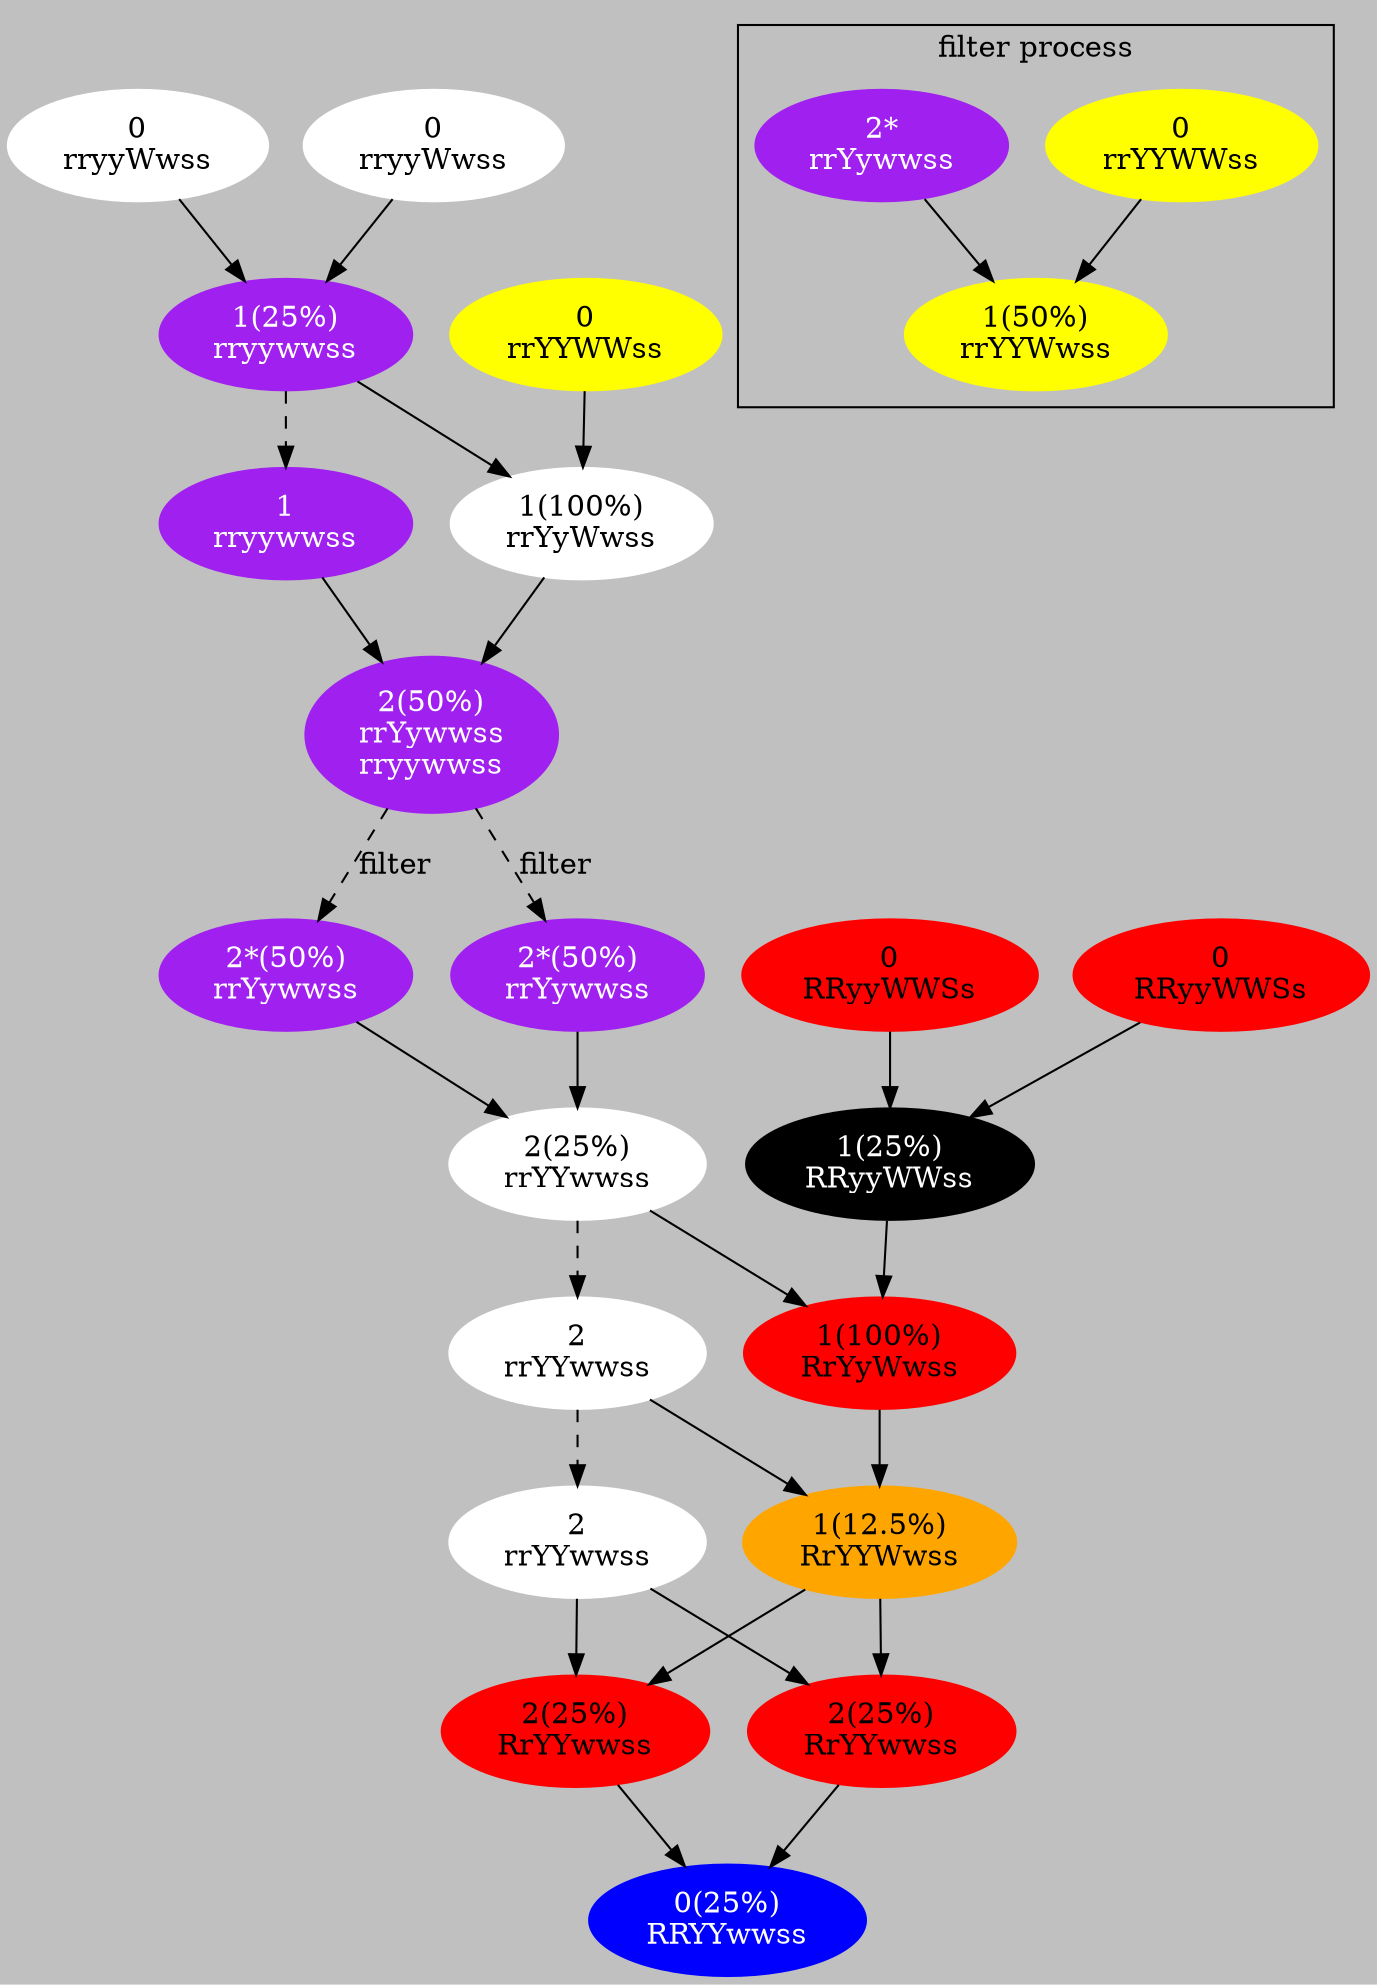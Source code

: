 digraph G {
    rankdir = TD;
    bgcolor=gray;
    node                    [style=filled]; //  color=lightblue

    white_0_0               [label="0\nrryyWwss", color="white"];
    white_0_1               [label="0\nrryyWwss", color="white"];
    purple_1_0              [label="1(25%)\nrryywwss", color="purple", fontcolor="white"];
    purple_1_1              [label="1\nrryywwss", color="purple", fontcolor="white"];
    yellow_0                [label="0\nrrYYWWss", color="yellow"];
    white_1                 [label="1(100%)\nrrYyWwss", color="white"];
    purple_2                [label="2(50%)\nrrYywwss\nrryywwss", color="purple", fontcolor="white"];
    filtered_purple_2_0     [label="2*(50%)\nrrYywwss", color="purple", fontcolor="white"];
    filtered_purple_2_1     [label="2*(50%)\nrrYywwss", color="purple", fontcolor="white"];
    white_2_0               [label="2(25%)\nrrYYwwss", color="white"];

    white_0_0               -> purple_1_0;
    white_0_1               -> purple_1_0;

    purple_1_0              -> purple_1_1               [style=dashed];
    yellow_0                -> white_1;
    purple_1_0              -> white_1;

    white_1                 -> purple_2;
    purple_1_1              -> purple_2;
    purple_2                -> filtered_purple_2_0      [style=dashed, label="filter"];
    purple_2                -> filtered_purple_2_1      [style=dashed, label="filter"];

    filtered_purple_2_0 -> white_2_0;
    filtered_purple_2_1 -> white_2_0;

    white_2_1               [label="2\nrrYYwwss", color="white"];
    white_2_2               [label="2\nrrYYwwss", color="white"];
    red_0_0                 [label="0\nRRyyWWSs", color="red"];
    red_0_1                 [label="0\nRRyyWWSs", color="red"];
    black_1                 [label="1(25%)\nRRyyWWss", color="black", fontcolor="white"];
    red_1                   [label="1(100%)\nRrYyWwss", color="red"];
    orange_1                [label="1(12.5%)\nRrYYWwss", color="orange"];
    red_2_0                 [label="2(25%)\nRrYYwwss", color="red"];
    red_2_1                 [label="2(25%)\nRrYYwwss", color="red"];
    blue_0                  [label="0(25%)\nRRYYwwss", color="blue", fontcolor="white"];

    red_0_0                 -> black_1;
    red_0_1                 -> black_1;

    white_2_0               -> red_1;
    black_1                 -> red_1;

    white_2_0               -> white_2_1                [style=dashed];
    white_2_1               -> orange_1;
    red_1                   -> orange_1;

    white_2_1               -> white_2_2                [style=dashed];
    white_2_2               -> red_2_0;
    white_2_2               -> red_2_1;
    orange_1                -> red_2_0;
    orange_1                -> red_2_1;
    red_2_0                 -> blue_0;
    red_2_1                 -> blue_0;

    subgraph cluster_0 {
        yellow_0_filter                [label="0\nrrYYWWss", color="yellow"];
        purple_2_filter                [label="2*\nrrYywwss", color="purple", fontcolor="white"];
        yellow_1                       [label="1(50%)\nrrYYWwss", color="yellow"];
        yellow_0_filter         -> yellow_1;
        purple_2_filter         -> yellow_1;

        label                   =  "filter process"
    }

}
